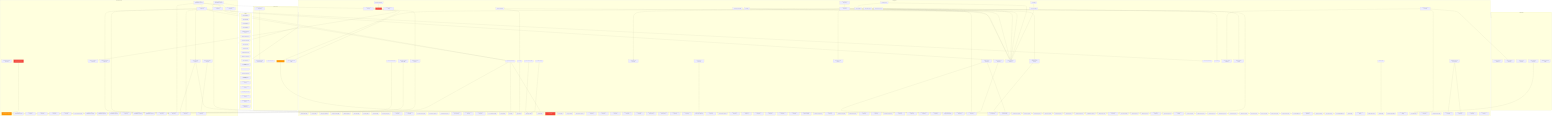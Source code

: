 graph TD
  subgraph WebApplication
    instrumentation_client["instrumentation-client (Utility)"]
    instrumentation["instrumentation (Utility)"]
    middleware["middleware (Middleware)"]
    next_env_d["next-env.d (Utility)"]
    sentry_edge_config["sentry.edge.config (Utility)"]
    sentry_server_config["sentry.server.config (Utility)"]
    tailwind_config["tailwind.config (Utility)"]
    vitest_config["vitest.config (Utility)"]
    vitest_setup["vitest.setup (Utility)"]
    global_error["global-error (Utility)"]
    layout["layout (Page Component)"]
    error_boundary["error-boundary (UI Component)"]
    search_params_fallback["search-params-fallback (UI Component)"]
    site_banner["site-banner (UI Component)"]
    site_footer["site-footer (UI Component)"]
    site_header["site-header (UI Component)"]
    suspense_user_auth_form["suspense-user-auth-form (UI Component)"]
    theme_provider["theme-provider (Context Provider)"]
    user_auth_form["user-auth-form (UI Component)"]
    use_on_click_outside["use-on-click-outside (Utility)"]
    csrf_edge["csrf-edge (Utility)"]
    csrf["csrf (Utility)"]
    db["db (Utility)"]
    json_utilities["json-utilities (Utility)"]
    logger["logger (Utility)"]
    prisma_extensions["prisma-extensions (Utility)"]
    prisma_types["prisma-types (Utility)"]
    rate_limit["rate-limit (Utility)"]
    session_types["session-types (Utility)"]
    utils["utils (Utility)"]
    create_unused_features_analyzer["create-unused-features-analyzer (Utility)"]
    extract_architecture["extract-architecture (Utility)"]
    generate_architecture_report["generate-architecture-report (Utility)"]:::legacy
    vitest_d["vitest.d (Utility)"]
    layout["layout (Page Component)"]
    page["page (Page Component)"]
    layout["layout (Page Component)"]
    route_types["route-types (Utility)"]
    page["page (Page Component)"]
    layout["layout (Page Component)"]
    page["page (Page Component)"]
    layout["layout (Page Component)"]
    page["page (Page Component)"]
    page["page (Page Component)"]
    page["page (Page Component)"]
    admin_nav["admin-nav (UI Component)"]
    session_type_form["session-type-form (UI Component)"]
    faq_accordion["faq-accordion (UI Component)"]
    contact_form["contact-form (UI Component)"]
    animated_heading_v2["animated-heading-v2 (UI Component)"]
    animated_heading["animated-heading (UI Component)"]
    inline_animated_heading["inline-animated-heading (UI Component)"]
    two_line_animated_heading["two-line-animated-heading (UI Component)"]
    ai_capabilities_marquee["ai-capabilities-marquee (UI Component)"]
    animated_beam_section["animated-beam-section (UI Component)"]
    animated_circular_progress_bar_demo["animated-circular-progress-bar-demo (UI Component)"]
    client_section["client-section (UI Component)"]
    cta_section["cta-section (UI Component)"]
    final_cta_section["final-cta-section (UI Component)"]
    hero_section["hero-section (UI Component)"]
    hero_visualization["hero-visualization (UI Component)"]
    key_values_section["key-values-section (UI Component)"]
    pricing_section["pricing-section (UI Component)"]
    testimonials_section["testimonials-section (UI Component)"]
    animated_beam["animated-beam (UI Component)"]
    animated_circular_progress_bar["animated-circular-progress-bar (UI Component)"]
    aurora_text["aurora-text (UI Component)"]
    border_beam["border-beam (UI Component)"]
    marquee["marquee (UI Component)"]
    particles["particles (UI Component)"]
    sphere_mask["sphere-mask (UI Component)"]
    text_shimmer["text-shimmer (UI Component)"]
    word_rotate["word-rotate (UI Component)"]
    builder_card["builder-card (UI Component)"]
    builder_image["builder-image (UI Component)"]
    featured_builder_card["featured-builder-card (UI Component)"]
    profile_edit_page["profile-edit-page (UI Component)"]
    add_project_form["add-project-form (UI Component)"]
    app_showcase["app-showcase (UI Component)"]
    builder_profile_client_wrapper["builder-profile-client-wrapper (UI Component)"]
    builder_profile_client["builder-profile-client (UI Component)"]
    builder_profile["builder-profile (UI Component)"]
    edit_profile_form["edit-profile-form (UI Component)"]
    portfolio_gallery["portfolio-gallery (UI Component)"]
    portfolio_showcase["portfolio-showcase (UI Component)"]
    profile_interactive_elements["profile-interactive-elements (UI Component)"]
    role_badges["role-badges (Context Provider)"]
    success_metrics_dashboard["success-metrics-dashboard (Context Provider)"]
    validation_tier_badge["validation-tier-badge (Context Provider)"]
    clerk_provider["clerk-provider (Context Provider)"]
    providers["providers (Context Provider)"]
    accordion["accordion (UI Component)"]
    alert["alert (UI Component)"]
    avatar["avatar (UI Component)"]
    badge["badge (UI Component)"]
    button["button (UI Component)"]
    card["card (UI Component)"]
    checkbox["checkbox (UI Component)"]
    collapsible["collapsible (UI Component)"]
    dialog["dialog (UI Component)"]
    dropdown_menu["dropdown-menu (UI Component)"]
    form["form (Context Provider)"]
    input["input (UI Component)"]
    label["label (UI Component)"]
    loading_spinner["loading-spinner (UI Component)"]
    popover["popover (UI Component)"]
    radio_group["radio-group (Context Provider)"]
    select["select (UI Component)"]
    separator["separator (UI Component)"]
    sheet["sheet (UI Component)"]
    skeleton["skeleton (UI Component)"]
    sonner["sonner (UI Component)"]
    switch["switch (UI Component)"]
    table["table (UI Component)"]
    tabs["tabs (UI Component)"]
    textarea["textarea (UI Component)"]
    tooltip["tooltip (Context Provider)"]
    mock_test["mock-test (Middleware)"]
    typed_mock_test["typed-mock-test (Middleware)"]
    builders["builders (Utility)"]
    scheduling["scheduling (Service)"]
    profile["profile (Utility)"]
    profile_context["profile-context (Utility)"]
    index["index (Utility)"]
    app_service["app-service (Service)"]
    builders["builders (Utility)"]
    data_service["data-service (Service)"]
    types["types (Utility)"]
    api_protection["api-protection (Middleware)"]
    error_handling["error-handling (Middleware)"]
    index["index (Middleware)"]
    performance["performance (Middleware)"]
    profiles["profiles (Utility)"]
    mock_data["mock-data (Utility)"]
    types["types (Utility)"]
    utils["utils (Utility)"]
    builder_profile_service["builder-profile-service (Service)"]
    builder_service["builder-service (Service)"]
    mock_data["mock-data (Utility)"]
    builder["builder (Utility)"]
    profile_form_helpers["profile-form-helpers (Utility)"]
    create_dummy_profiles["create-dummy-profiles (Utility)"]
    create_profiles["create-profiles (Utility)"]
    page["page (Page Component)"]
    page["page (Page Component)"]
    page["page (Page Component)"]
    page["page (Page Component)"]
    page["page (Page Component)"]
    page["page (Page Component)"]
    page["page (Page Component)"]
    page["page (Page Component)"]
    page["page (Page Component)"]
    page["page (Page Component)"]
    profile["profile (Utility)"]
    page["page (Page Component)"]
    page["page (Page Component)"]
    page["page (Page Component)"]
    page["page (Page Component)"]
    layout["layout (Page Component)"]
    page["page (Page Component)"]
    page["page (Page Component)"]
    layout["layout (Page Component)"]
    page["page (Page Component)"]
    page["page (Page Component)"]
    layout["layout (Page Component)"]
    page["page (Page Component)"]
    layout["layout (Page Component)"]
    page["page (Page Component)"]
    page["page (Page Component)"]
    page["page (Page Component)"]
    page["page (Page Component)"]
    page["page (Page Component)"]
    route["route (API Endpoint)"]
    route["route (API Endpoint)"]
    page["page (Page Component)"]
    client["client (Utility)"]
    page["page (Page Component)"]
    page["page (Page Component)"]
    page["page (Page Component)"]
    page["page (Page Component)"]
    availability_manager["availability-manager (UI Component)"]
    session_type_editor["session-type-editor (UI Component)"]
    timezone_selector["timezone-selector (UI Component)"]
    marketplace_service["marketplace-service (Utility)"]
    scheduling_service["scheduling-service (Utility)"]
    page["page (Page Component)"]
    page["page (Page Component)"]
    page["page (Page Component)"]
    BuilderProfileClient["BuilderProfileClient (Service)"]
    page["page (Page Component)"]
    page["page (Page Component)"]
    route["route (API Endpoint)"]
    route["route (API Endpoint)"]
    route["route (API Endpoint)"]
    route["route (API Endpoint)"]
    route["route (API Endpoint)"]
    route["route (API Endpoint)"]
    route["route (API Endpoint)"]
    route["route (API Endpoint)"]
    route["route (API Endpoint)"]
    route["route (API Endpoint)"]
    route["route (API Endpoint)"]
    route["route (API Endpoint)"]
    route["route (API Endpoint)"]
    route["route (API Endpoint)"]
    route["route (API Endpoint)"]
    route["route (API Endpoint)"]
    route["route (API Endpoint)"]
    route["route (API Endpoint)"]
    page["page (Page Component)"]
    availability_exceptions["availability-exceptions (UI Component)"]
    availability_management["availability-management (UI Component)"]
    weekly_availability["weekly-availability (UI Component)"]
    metrics_display["metrics-display (UI Component)"]
    portfolio_gallery["portfolio-gallery (UI Component)"]
    validation_tier["validation-tier (Context Provider)"]
    route["route (API Endpoint)"]
    route["route (API Endpoint)"]
    route["route (API Endpoint)"]
    route["route (API Endpoint)"]
    route["route (API Endpoint)"]
    route["route (API Endpoint)"]
    route["route (API Endpoint)"]
    route["route (API Endpoint)"]
    route["route (API Endpoint)"]
    route["route (API Endpoint)"]
  end

  subgraph Database
    schema["schema (Data Model)"]
    User["User (Data Model)"]
    Account["Account (Data Model)"]
    Session["Session (Data Model)"]
    VerificationToken["VerificationToken (Data Model)"]
    BuilderProfile["BuilderProfile (Data Model)"]
    ClientProfile["ClientProfile (Data Model)"]
    App["App (Data Model)"]
    Skill["Skill (Data Model)"]
    BuilderSkill["BuilderSkill (Data Model)"]
    SkillResource["SkillResource (Data Model)"]
    Project["Project (Data Model)"]
    ProjectMilestone["ProjectMilestone (Data Model)"]
    Booking["Booking (Data Model)"]
    SessionType["SessionType (Data Model)"]
    AvailabilityRule["AvailabilityRule (Data Model)"]
    AvailabilityException["AvailabilityException (Data Model)"]
    ExceptionTimeSlot["ExceptionTimeSlot (Data Model)"]
    AICapability["AICapability (Data Model)"]
    CapabilityExample["CapabilityExample (Data Model)"]
    CapabilityLimitation["CapabilityLimitation (Data Model)"]
    CapabilityRequirement["CapabilityRequirement (Data Model)"]
  end

  subgraph AuthenticationService
    auth_utils["auth-utils (Authentication Component)"]
    architecture_utils["architecture-utils (Authentication Component)"]:::technicalDebt
    extract_auth_architecture["extract-auth-architecture (Authentication Component)"]:::legacy
    auth_error_boundary["auth-error-boundary (UI Component)"]
    auth_provider["auth-provider (Context Provider)"]
    clerk_auth_form["clerk-auth-form (UI Component)"]
    loading_state["loading-state (UI Component)"]
    login_button["login-button (UI Component)"]
    protected_route["protected-route (UI Component)"]
    user_profile["user-profile (UI Component)"]
    factory_test_solution["factory-test-solution (Authentication Component)"]
    improved_integration_test["improved-integration-test (Authentication Component)"]
    improved_solution["improved-solution (Authentication Component)"]
    improved_test_utils["improved-test-utils (Authentication Component)"]
    nextjs_mock_solution["nextjs-mock-solution (Authentication Component)"]
    auth_config["auth-config (Authentication Component)"]
    auth_utils["auth-utils (Authentication Component)"]
    clerk_hooks["clerk-hooks (Authentication Component)"]
    clerk_middleware["clerk-middleware (Authentication Component)"]
    data_access["data-access (Authentication Component)"]
    hooks["hooks (Authentication Component)"]
    index["index (Authentication Component)"]:::legacy
    types["types (Authentication Component)"]
    config["config (Authentication Component)"]
    factory["factory (Authentication Component)"]
    logging["logging (Authentication Component)"]
    rbac["rbac (Authentication Component)"]
    test_utils["test-utils (Authentication Component)"]
    validation["validation (Authentication Component)"]
    page["page (Page Component)"]
    protected_route["protected-route (UI Component)"]
    api_auth["api-auth (Authentication Component)"]
    helpers["helpers (Authentication Component)"]
    auth_provider["auth-provider (Authentication Component)"]
    route["route (API Endpoint)"]
  end

  subgraph PaymentService
    payment_status_indicator["payment-status-indicator (Context Provider)"]
    payment_status_page["payment-status-page (UI Component)"]
    index["index (Service)"]
    stripe_client["stripe-client (Service)"]
    stripe_server["stripe-server (Utility)"]:::technicalDebt
    page["page (Page Component)"]
    page["page (Page Component)"]
    payment_success_content["payment-success-content (Utility)"]
    route["route (API Endpoint)"]
    route["route (API Endpoint)"]
    route["route (API Endpoint)"]
  end

  subgraph BookingSystem
    booking_overview["booking-overview (UI Component)"]
    weekly_schedule["weekly-schedule (UI Component)"]
    booking_form["booking-form (UI Component)"]
    builder_calendar["builder-calendar (UI Component)"]
    route["route (API Endpoint)"]
    client["client (Utility)"]
    page["page (Page Component)"]
    route["route (API Endpoint)"]
    availability_manager_client["availability-manager-client (Utility)"]
    client["client (Utility)"]
    page["page (Page Component)"]
  end

  middleware --> index
  db --> logger
  json_utilities --> prisma_types
  prisma_extensions --> prisma_types
  session_types --> types
  create_unused_features_analyzer --> architecture_utils
  extract_architecture --> architecture_utils
  extract_auth_architecture --> architecture_utils
  hero_section --> animated_circular_progress_bar_demo
  payment_status_page --> payment_status_indicator
  add_project_form --> portfolio_showcase
  builder_profile --> validation_tier_badge
  builder_profile --> portfolio_showcase
  builder_profile --> app_showcase
  builder_profile --> success_metrics_dashboard
  builder_profile --> role_badges
  edit_profile_form --> builder_profile
  portfolio_gallery --> validation_tier_badge
  portfolio_gallery --> portfolio_showcase
  success_metrics_dashboard --> validation_tier_badge
  clerk_provider --> loading_state
  providers --> clerk_provider
  providers --> auth_error_boundary
  factory_test_solution --> factory
  factory_test_solution --> config
  factory_test_solution --> api_protection
  factory_test_solution --> test_utils
  improved_integration_test --> index
  improved_integration_test --> test_utils
  builders --> builder
  scheduling --> types
  scheduling --> mock_data
  clerk_hooks --> types
  profile --> session_types
  data_service --> types
  api_protection --> csrf
  api_protection --> rate_limit
  api_protection --> config
  factory --> config
  factory --> api_protection
  factory --> validation
  factory --> performance
  factory --> error_handling
  factory --> logging
  factory --> rbac
  rbac --> error_handling
  rbac --> logging
  validation --> config
  mock_data --> types
  utils --> types
  index --> stripe_server
  stripe_server --> logger
  create_profiles --> db
  create_profiles --> types
  page --> client
  page --> BuilderProfileClient
  page --> payment_success_content
  availability_manager --> weekly_schedule
  availability_manager --> session_type_editor
  availability_manager --> timezone_selector
  builder_calendar --> timezone_selector
  api_auth --> helpers
  scheduling_service --> types
  availability_management --> weekly_availability
  availability_management --> availability_exceptions

  %% Container relationships
  WebApplication --> Database
  WebApplication --> AuthenticationService
  WebApplication --> PaymentService
  WebApplication --> BookingSystem
  classDef technicalDebt fill:#ff9800,color:white;
  classDef legacy fill:#f44336,color:white;